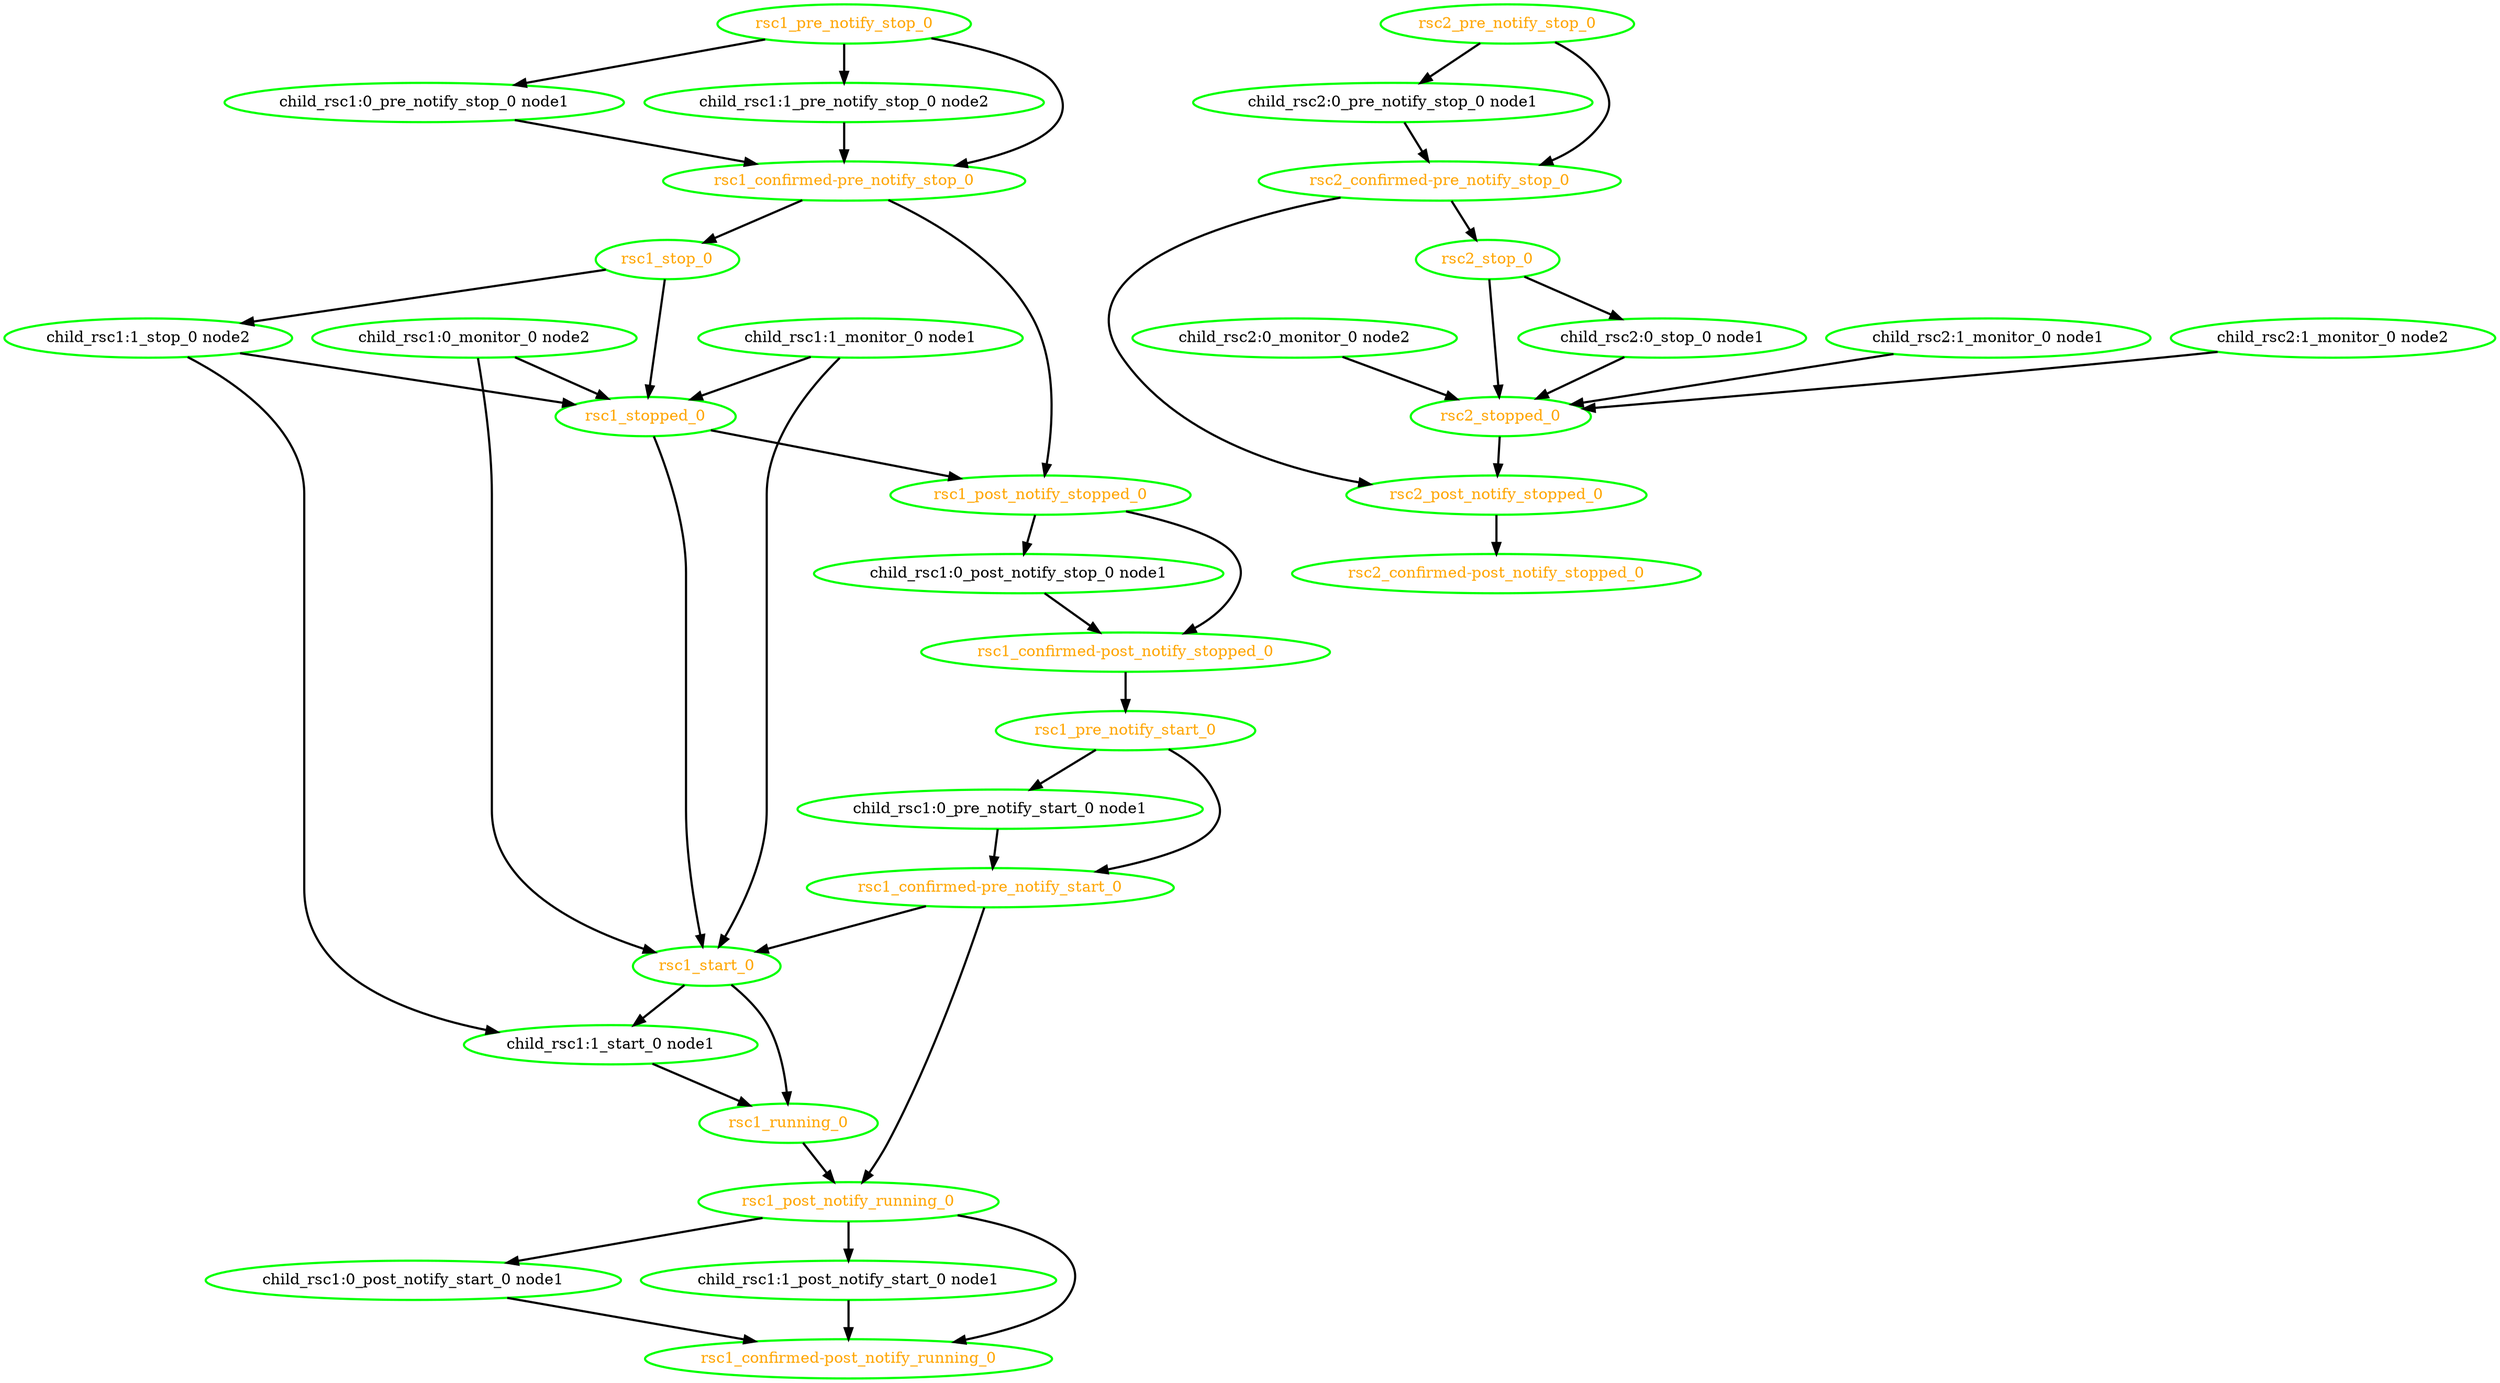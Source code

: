  digraph "g" {
"child_rsc1:0_monitor_0 node2" -> "rsc1_start_0" [ style = bold]
"child_rsc1:0_monitor_0 node2" -> "rsc1_stopped_0" [ style = bold]
"child_rsc1:0_monitor_0 node2" [ style=bold color="green" fontcolor="black" ]
"child_rsc1:0_post_notify_start_0 node1" -> "rsc1_confirmed-post_notify_running_0" [ style = bold]
"child_rsc1:0_post_notify_start_0 node1" [ style=bold color="green" fontcolor="black" ]
"child_rsc1:0_post_notify_stop_0 node1" -> "rsc1_confirmed-post_notify_stopped_0" [ style = bold]
"child_rsc1:0_post_notify_stop_0 node1" [ style=bold color="green" fontcolor="black" ]
"child_rsc1:0_pre_notify_start_0 node1" -> "rsc1_confirmed-pre_notify_start_0" [ style = bold]
"child_rsc1:0_pre_notify_start_0 node1" [ style=bold color="green" fontcolor="black" ]
"child_rsc1:0_pre_notify_stop_0 node1" -> "rsc1_confirmed-pre_notify_stop_0" [ style = bold]
"child_rsc1:0_pre_notify_stop_0 node1" [ style=bold color="green" fontcolor="black" ]
"child_rsc1:1_monitor_0 node1" -> "rsc1_start_0" [ style = bold]
"child_rsc1:1_monitor_0 node1" -> "rsc1_stopped_0" [ style = bold]
"child_rsc1:1_monitor_0 node1" [ style=bold color="green" fontcolor="black" ]
"child_rsc1:1_post_notify_start_0 node1" -> "rsc1_confirmed-post_notify_running_0" [ style = bold]
"child_rsc1:1_post_notify_start_0 node1" [ style=bold color="green" fontcolor="black" ]
"child_rsc1:1_pre_notify_stop_0 node2" -> "rsc1_confirmed-pre_notify_stop_0" [ style = bold]
"child_rsc1:1_pre_notify_stop_0 node2" [ style=bold color="green" fontcolor="black" ]
"child_rsc1:1_start_0 node1" -> "rsc1_running_0" [ style = bold]
"child_rsc1:1_start_0 node1" [ style=bold color="green" fontcolor="black" ]
"child_rsc1:1_stop_0 node2" -> "child_rsc1:1_start_0 node1" [ style = bold]
"child_rsc1:1_stop_0 node2" -> "rsc1_stopped_0" [ style = bold]
"child_rsc1:1_stop_0 node2" [ style=bold color="green" fontcolor="black" ]
"child_rsc2:0_monitor_0 node2" -> "rsc2_stopped_0" [ style = bold]
"child_rsc2:0_monitor_0 node2" [ style=bold color="green" fontcolor="black" ]
"child_rsc2:0_pre_notify_stop_0 node1" -> "rsc2_confirmed-pre_notify_stop_0" [ style = bold]
"child_rsc2:0_pre_notify_stop_0 node1" [ style=bold color="green" fontcolor="black" ]
"child_rsc2:0_stop_0 node1" -> "rsc2_stopped_0" [ style = bold]
"child_rsc2:0_stop_0 node1" [ style=bold color="green" fontcolor="black" ]
"child_rsc2:1_monitor_0 node1" -> "rsc2_stopped_0" [ style = bold]
"child_rsc2:1_monitor_0 node1" [ style=bold color="green" fontcolor="black" ]
"child_rsc2:1_monitor_0 node2" -> "rsc2_stopped_0" [ style = bold]
"child_rsc2:1_monitor_0 node2" [ style=bold color="green" fontcolor="black" ]
"rsc1_confirmed-post_notify_running_0" [ style=bold color="green" fontcolor="orange" ]
"rsc1_confirmed-post_notify_stopped_0" -> "rsc1_pre_notify_start_0" [ style = bold]
"rsc1_confirmed-post_notify_stopped_0" [ style=bold color="green" fontcolor="orange" ]
"rsc1_confirmed-pre_notify_start_0" -> "rsc1_post_notify_running_0" [ style = bold]
"rsc1_confirmed-pre_notify_start_0" -> "rsc1_start_0" [ style = bold]
"rsc1_confirmed-pre_notify_start_0" [ style=bold color="green" fontcolor="orange" ]
"rsc1_confirmed-pre_notify_stop_0" -> "rsc1_post_notify_stopped_0" [ style = bold]
"rsc1_confirmed-pre_notify_stop_0" -> "rsc1_stop_0" [ style = bold]
"rsc1_confirmed-pre_notify_stop_0" [ style=bold color="green" fontcolor="orange" ]
"rsc1_post_notify_running_0" -> "child_rsc1:0_post_notify_start_0 node1" [ style = bold]
"rsc1_post_notify_running_0" -> "child_rsc1:1_post_notify_start_0 node1" [ style = bold]
"rsc1_post_notify_running_0" -> "rsc1_confirmed-post_notify_running_0" [ style = bold]
"rsc1_post_notify_running_0" [ style=bold color="green" fontcolor="orange" ]
"rsc1_post_notify_stopped_0" -> "child_rsc1:0_post_notify_stop_0 node1" [ style = bold]
"rsc1_post_notify_stopped_0" -> "rsc1_confirmed-post_notify_stopped_0" [ style = bold]
"rsc1_post_notify_stopped_0" [ style=bold color="green" fontcolor="orange" ]
"rsc1_pre_notify_start_0" -> "child_rsc1:0_pre_notify_start_0 node1" [ style = bold]
"rsc1_pre_notify_start_0" -> "rsc1_confirmed-pre_notify_start_0" [ style = bold]
"rsc1_pre_notify_start_0" [ style=bold color="green" fontcolor="orange" ]
"rsc1_pre_notify_stop_0" -> "child_rsc1:0_pre_notify_stop_0 node1" [ style = bold]
"rsc1_pre_notify_stop_0" -> "child_rsc1:1_pre_notify_stop_0 node2" [ style = bold]
"rsc1_pre_notify_stop_0" -> "rsc1_confirmed-pre_notify_stop_0" [ style = bold]
"rsc1_pre_notify_stop_0" [ style=bold color="green" fontcolor="orange" ]
"rsc1_running_0" -> "rsc1_post_notify_running_0" [ style = bold]
"rsc1_running_0" [ style=bold color="green" fontcolor="orange" ]
"rsc1_start_0" -> "child_rsc1:1_start_0 node1" [ style = bold]
"rsc1_start_0" -> "rsc1_running_0" [ style = bold]
"rsc1_start_0" [ style=bold color="green" fontcolor="orange" ]
"rsc1_stop_0" -> "child_rsc1:1_stop_0 node2" [ style = bold]
"rsc1_stop_0" -> "rsc1_stopped_0" [ style = bold]
"rsc1_stop_0" [ style=bold color="green" fontcolor="orange" ]
"rsc1_stopped_0" -> "rsc1_post_notify_stopped_0" [ style = bold]
"rsc1_stopped_0" -> "rsc1_start_0" [ style = bold]
"rsc1_stopped_0" [ style=bold color="green" fontcolor="orange" ]
"rsc2_confirmed-post_notify_stopped_0" [ style=bold color="green" fontcolor="orange" ]
"rsc2_confirmed-pre_notify_stop_0" -> "rsc2_post_notify_stopped_0" [ style = bold]
"rsc2_confirmed-pre_notify_stop_0" -> "rsc2_stop_0" [ style = bold]
"rsc2_confirmed-pre_notify_stop_0" [ style=bold color="green" fontcolor="orange" ]
"rsc2_post_notify_stopped_0" -> "rsc2_confirmed-post_notify_stopped_0" [ style = bold]
"rsc2_post_notify_stopped_0" [ style=bold color="green" fontcolor="orange" ]
"rsc2_pre_notify_stop_0" -> "child_rsc2:0_pre_notify_stop_0 node1" [ style = bold]
"rsc2_pre_notify_stop_0" -> "rsc2_confirmed-pre_notify_stop_0" [ style = bold]
"rsc2_pre_notify_stop_0" [ style=bold color="green" fontcolor="orange" ]
"rsc2_stop_0" -> "child_rsc2:0_stop_0 node1" [ style = bold]
"rsc2_stop_0" -> "rsc2_stopped_0" [ style = bold]
"rsc2_stop_0" [ style=bold color="green" fontcolor="orange" ]
"rsc2_stopped_0" -> "rsc2_post_notify_stopped_0" [ style = bold]
"rsc2_stopped_0" [ style=bold color="green" fontcolor="orange" ]
}
